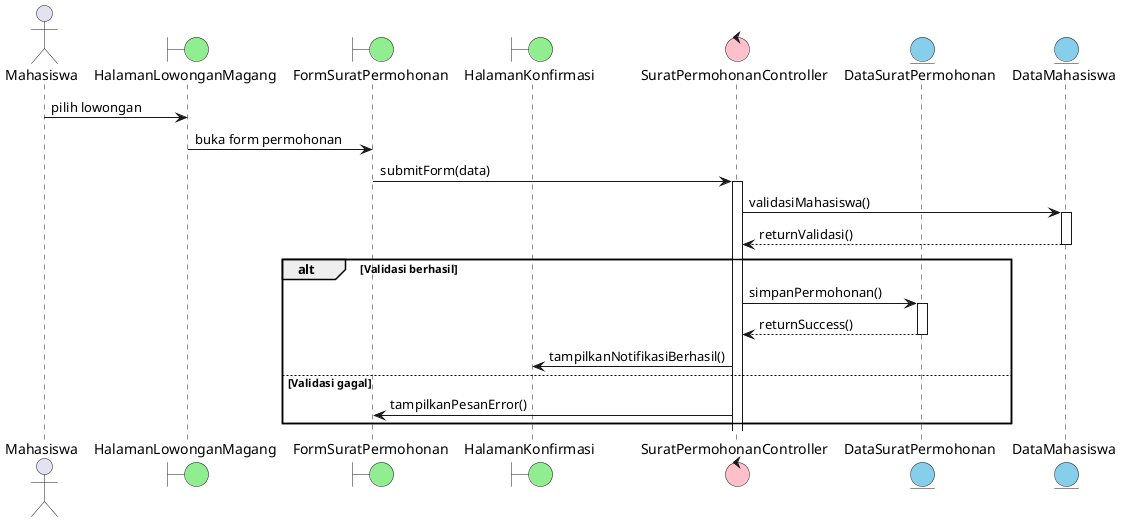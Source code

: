 @startuml mengajukan-surat-permohonan-magang

actor Mahasiswa

boundary HalamanLowonganMagang #LightGreen
boundary FormSuratPermohonan #LightGreen
boundary HalamanKonfirmasi #LightGreen

control SuratPermohonanController #Pink

entity DataSuratPermohonan #SkyBlue
entity DataMahasiswa #SkyBlue

Mahasiswa -> HalamanLowonganMagang : pilih lowongan
HalamanLowonganMagang -> FormSuratPermohonan : buka form permohonan
FormSuratPermohonan -> SuratPermohonanController : submitForm(data)
activate SuratPermohonanController
SuratPermohonanController -> DataMahasiswa : validasiMahasiswa()
activate DataMahasiswa
DataMahasiswa --> SuratPermohonanController : returnValidasi()
deactivate DataMahasiswa

alt Validasi berhasil
    SuratPermohonanController -> DataSuratPermohonan : simpanPermohonan()
    activate DataSuratPermohonan
    DataSuratPermohonan --> SuratPermohonanController : returnSuccess()
    deactivate DataSuratPermohonan
    SuratPermohonanController -> HalamanKonfirmasi : tampilkanNotifikasiBerhasil()
else Validasi gagal
    SuratPermohonanController -> FormSuratPermohonan : tampilkanPesanError()
end

@enduml
